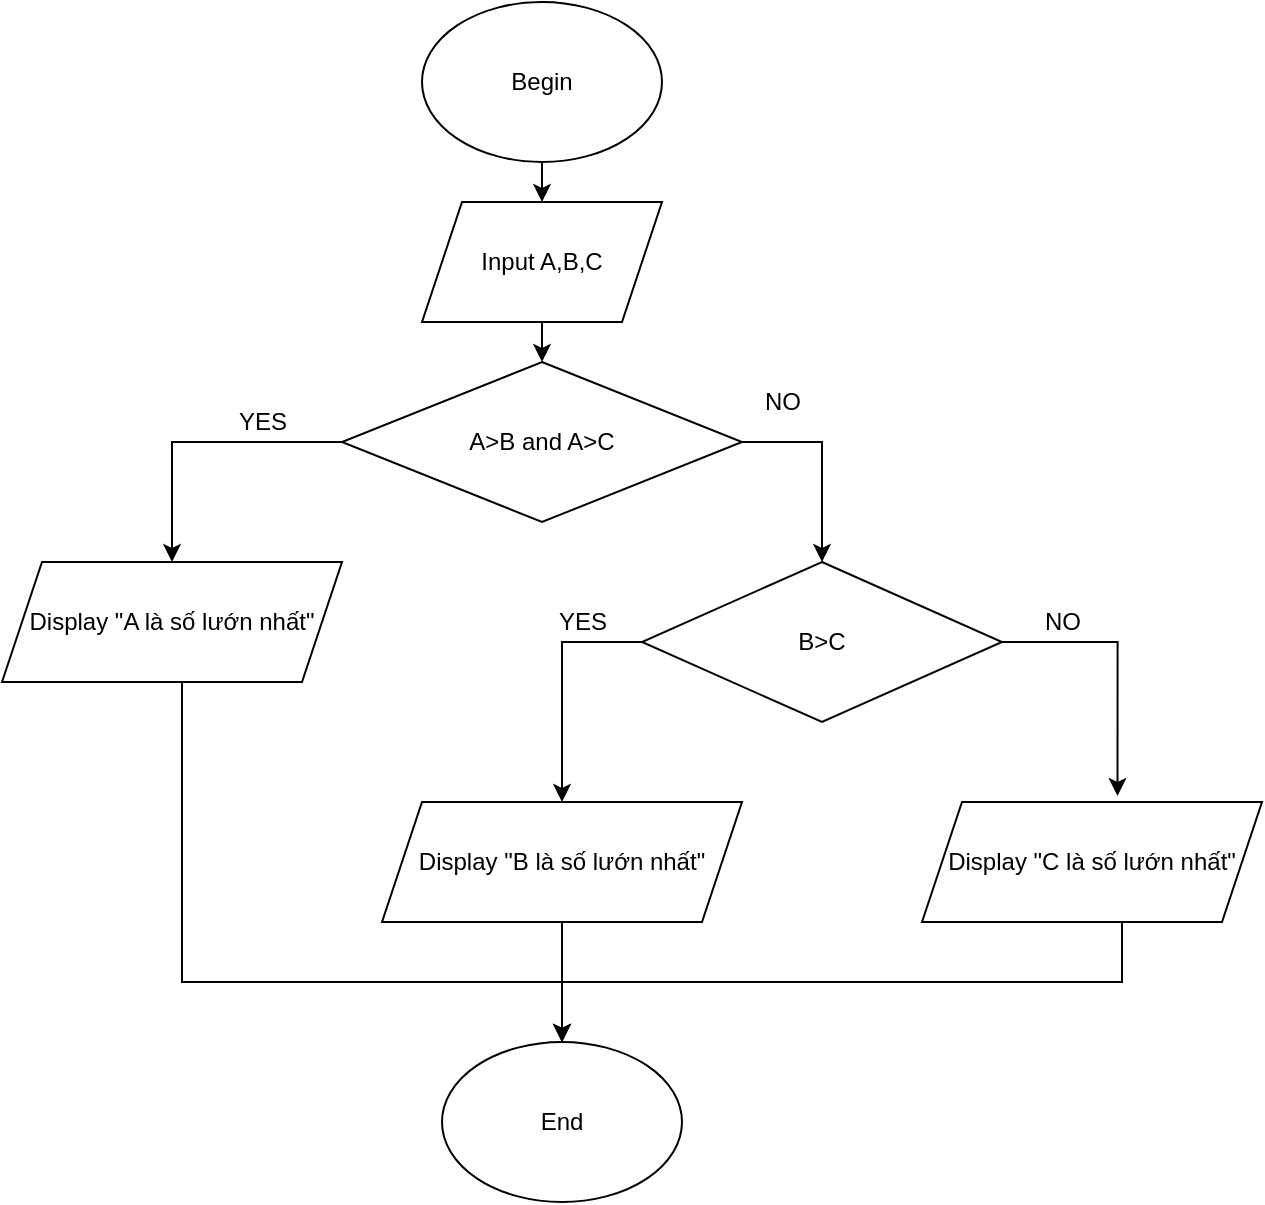 <mxfile version="19.0.3" type="device"><diagram id="TEPQ8tX2WqO-3XwP93a2" name="Page-1"><mxGraphModel dx="868" dy="561" grid="1" gridSize="10" guides="1" tooltips="1" connect="1" arrows="1" fold="1" page="1" pageScale="1" pageWidth="850" pageHeight="1100" math="0" shadow="0"><root><mxCell id="0"/><mxCell id="1" parent="0"/><mxCell id="eNlfY4Qx6DBMzWwwI52h-11" style="edgeStyle=orthogonalEdgeStyle;rounded=0;orthogonalLoop=1;jettySize=auto;html=1;exitX=0.5;exitY=1;exitDx=0;exitDy=0;entryX=0.5;entryY=0;entryDx=0;entryDy=0;" parent="1" source="eNlfY4Qx6DBMzWwwI52h-1" target="eNlfY4Qx6DBMzWwwI52h-2" edge="1"><mxGeometry relative="1" as="geometry"/></mxCell><mxCell id="eNlfY4Qx6DBMzWwwI52h-1" value="Begin" style="ellipse;whiteSpace=wrap;html=1;" parent="1" vertex="1"><mxGeometry x="320" y="40" width="120" height="80" as="geometry"/></mxCell><mxCell id="eNlfY4Qx6DBMzWwwI52h-12" style="edgeStyle=orthogonalEdgeStyle;rounded=0;orthogonalLoop=1;jettySize=auto;html=1;exitX=0.5;exitY=1;exitDx=0;exitDy=0;entryX=0.5;entryY=0;entryDx=0;entryDy=0;" parent="1" source="eNlfY4Qx6DBMzWwwI52h-2" target="eNlfY4Qx6DBMzWwwI52h-3" edge="1"><mxGeometry relative="1" as="geometry"/></mxCell><mxCell id="eNlfY4Qx6DBMzWwwI52h-2" value="Input A,B,C" style="shape=parallelogram;perimeter=parallelogramPerimeter;whiteSpace=wrap;html=1;fixedSize=1;" parent="1" vertex="1"><mxGeometry x="320" y="140" width="120" height="60" as="geometry"/></mxCell><mxCell id="eNlfY4Qx6DBMzWwwI52h-13" style="edgeStyle=orthogonalEdgeStyle;rounded=0;orthogonalLoop=1;jettySize=auto;html=1;exitX=0;exitY=0.5;exitDx=0;exitDy=0;entryX=0.5;entryY=0;entryDx=0;entryDy=0;" parent="1" source="eNlfY4Qx6DBMzWwwI52h-3" target="eNlfY4Qx6DBMzWwwI52h-5" edge="1"><mxGeometry relative="1" as="geometry"/></mxCell><mxCell id="eNlfY4Qx6DBMzWwwI52h-14" style="edgeStyle=orthogonalEdgeStyle;rounded=0;orthogonalLoop=1;jettySize=auto;html=1;exitX=1;exitY=0.5;exitDx=0;exitDy=0;entryX=0.5;entryY=0;entryDx=0;entryDy=0;" parent="1" source="eNlfY4Qx6DBMzWwwI52h-3" target="eNlfY4Qx6DBMzWwwI52h-7" edge="1"><mxGeometry relative="1" as="geometry"/></mxCell><mxCell id="eNlfY4Qx6DBMzWwwI52h-3" value="A&amp;gt;B and A&amp;gt;C" style="rhombus;whiteSpace=wrap;html=1;" parent="1" vertex="1"><mxGeometry x="280" y="220" width="200" height="80" as="geometry"/></mxCell><mxCell id="eNlfY4Qx6DBMzWwwI52h-18" style="edgeStyle=orthogonalEdgeStyle;rounded=0;orthogonalLoop=1;jettySize=auto;html=1;exitX=0.5;exitY=1;exitDx=0;exitDy=0;entryX=0.5;entryY=0;entryDx=0;entryDy=0;" parent="1" source="eNlfY4Qx6DBMzWwwI52h-5" target="eNlfY4Qx6DBMzWwwI52h-10" edge="1"><mxGeometry relative="1" as="geometry"><mxPoint x="390" y="530" as="targetPoint"/><Array as="points"><mxPoint x="200" y="380"/><mxPoint x="200" y="530"/><mxPoint x="390" y="530"/></Array></mxGeometry></mxCell><mxCell id="eNlfY4Qx6DBMzWwwI52h-5" value="Display &quot;A là số lướn nhất&quot;" style="shape=parallelogram;perimeter=parallelogramPerimeter;whiteSpace=wrap;html=1;fixedSize=1;" parent="1" vertex="1"><mxGeometry x="110" y="320" width="170" height="60" as="geometry"/></mxCell><mxCell id="eNlfY4Qx6DBMzWwwI52h-16" style="edgeStyle=orthogonalEdgeStyle;rounded=0;orthogonalLoop=1;jettySize=auto;html=1;exitX=0;exitY=0.5;exitDx=0;exitDy=0;entryX=0.5;entryY=0;entryDx=0;entryDy=0;" parent="1" source="eNlfY4Qx6DBMzWwwI52h-7" target="eNlfY4Qx6DBMzWwwI52h-8" edge="1"><mxGeometry relative="1" as="geometry"/></mxCell><mxCell id="eNlfY4Qx6DBMzWwwI52h-17" style="edgeStyle=orthogonalEdgeStyle;rounded=0;orthogonalLoop=1;jettySize=auto;html=1;exitX=1;exitY=0.5;exitDx=0;exitDy=0;entryX=0.575;entryY=-0.05;entryDx=0;entryDy=0;entryPerimeter=0;" parent="1" source="eNlfY4Qx6DBMzWwwI52h-7" target="eNlfY4Qx6DBMzWwwI52h-9" edge="1"><mxGeometry relative="1" as="geometry"/></mxCell><mxCell id="eNlfY4Qx6DBMzWwwI52h-7" value="B&amp;gt;C" style="rhombus;whiteSpace=wrap;html=1;" parent="1" vertex="1"><mxGeometry x="430" y="320" width="180" height="80" as="geometry"/></mxCell><mxCell id="eNlfY4Qx6DBMzWwwI52h-19" style="edgeStyle=orthogonalEdgeStyle;rounded=0;orthogonalLoop=1;jettySize=auto;html=1;exitX=0.5;exitY=1;exitDx=0;exitDy=0;" parent="1" source="eNlfY4Qx6DBMzWwwI52h-8" target="eNlfY4Qx6DBMzWwwI52h-10" edge="1"><mxGeometry relative="1" as="geometry"/></mxCell><mxCell id="eNlfY4Qx6DBMzWwwI52h-8" value="Display &quot;B là số lướn nhất&quot;" style="shape=parallelogram;perimeter=parallelogramPerimeter;whiteSpace=wrap;html=1;fixedSize=1;" parent="1" vertex="1"><mxGeometry x="300" y="440" width="180" height="60" as="geometry"/></mxCell><mxCell id="eNlfY4Qx6DBMzWwwI52h-21" style="edgeStyle=orthogonalEdgeStyle;rounded=0;orthogonalLoop=1;jettySize=auto;html=1;exitX=0.5;exitY=1;exitDx=0;exitDy=0;entryX=0.5;entryY=0;entryDx=0;entryDy=0;" parent="1" source="eNlfY4Qx6DBMzWwwI52h-9" target="eNlfY4Qx6DBMzWwwI52h-10" edge="1"><mxGeometry relative="1" as="geometry"><Array as="points"><mxPoint x="670" y="500"/><mxPoint x="670" y="530"/><mxPoint x="390" y="530"/></Array></mxGeometry></mxCell><mxCell id="eNlfY4Qx6DBMzWwwI52h-9" value="&lt;span style=&quot;&quot;&gt;Display &quot;C là số lướn nhất&quot;&lt;/span&gt;" style="shape=parallelogram;perimeter=parallelogramPerimeter;whiteSpace=wrap;html=1;fixedSize=1;" parent="1" vertex="1"><mxGeometry x="570" y="440" width="170" height="60" as="geometry"/></mxCell><mxCell id="eNlfY4Qx6DBMzWwwI52h-10" value="End&lt;br&gt;" style="ellipse;whiteSpace=wrap;html=1;" parent="1" vertex="1"><mxGeometry x="330" y="560" width="120" height="80" as="geometry"/></mxCell><mxCell id="eNlfY4Qx6DBMzWwwI52h-22" value="YES" style="text;html=1;align=center;verticalAlign=middle;resizable=0;points=[];autosize=1;strokeColor=none;fillColor=none;" parent="1" vertex="1"><mxGeometry x="220" y="240" width="40" height="20" as="geometry"/></mxCell><mxCell id="eNlfY4Qx6DBMzWwwI52h-23" value="NO" style="text;html=1;align=center;verticalAlign=middle;resizable=0;points=[];autosize=1;strokeColor=none;fillColor=none;" parent="1" vertex="1"><mxGeometry x="485" y="230" width="30" height="20" as="geometry"/></mxCell><mxCell id="eNlfY4Qx6DBMzWwwI52h-26" value="NO" style="text;html=1;align=center;verticalAlign=middle;resizable=0;points=[];autosize=1;strokeColor=none;fillColor=none;" parent="1" vertex="1"><mxGeometry x="625" y="340" width="30" height="20" as="geometry"/></mxCell><mxCell id="eNlfY4Qx6DBMzWwwI52h-27" value="YES" style="text;html=1;align=center;verticalAlign=middle;resizable=0;points=[];autosize=1;strokeColor=none;fillColor=none;" parent="1" vertex="1"><mxGeometry x="380" y="340" width="40" height="20" as="geometry"/></mxCell></root></mxGraphModel></diagram></mxfile>